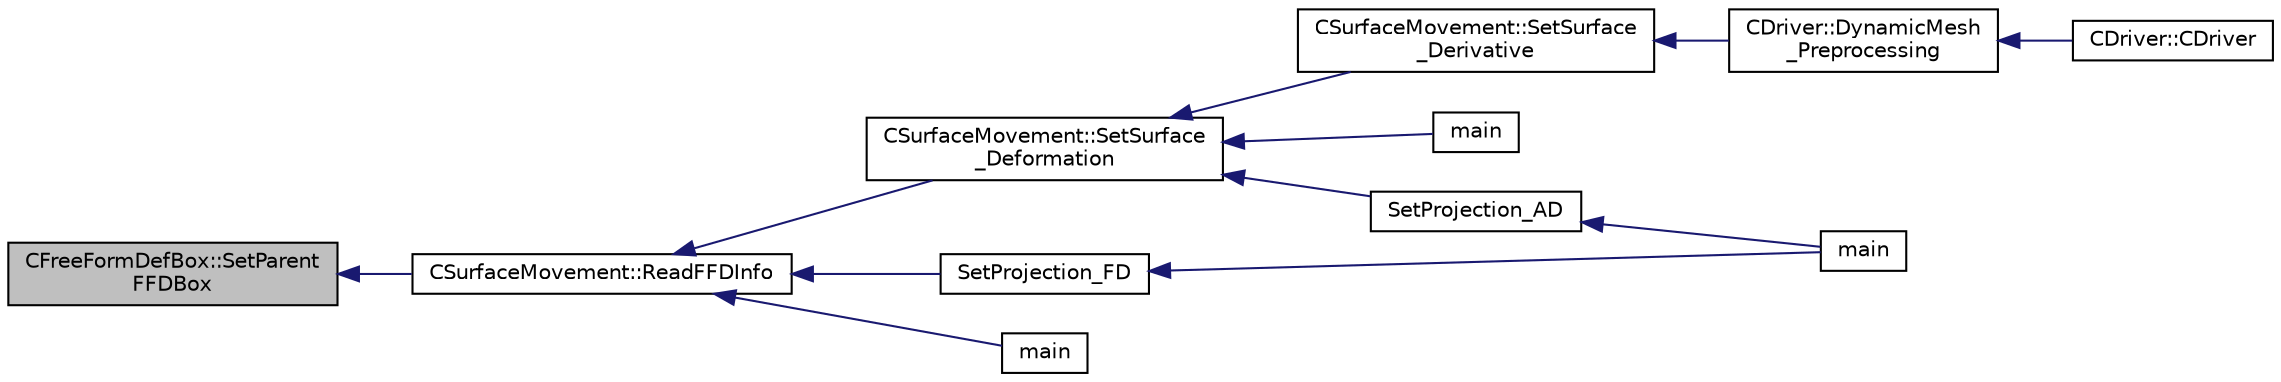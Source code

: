 digraph "CFreeFormDefBox::SetParentFFDBox"
{
  edge [fontname="Helvetica",fontsize="10",labelfontname="Helvetica",labelfontsize="10"];
  node [fontname="Helvetica",fontsize="10",shape=record];
  rankdir="LR";
  Node968 [label="CFreeFormDefBox::SetParent\lFFDBox",height=0.2,width=0.4,color="black", fillcolor="grey75", style="filled", fontcolor="black"];
  Node968 -> Node969 [dir="back",color="midnightblue",fontsize="10",style="solid",fontname="Helvetica"];
  Node969 [label="CSurfaceMovement::ReadFFDInfo",height=0.2,width=0.4,color="black", fillcolor="white", style="filled",URL="$class_c_surface_movement.html#a787a072698f52fcc1a4ca55e8052f205",tooltip="Read the free form information from the grid input file. "];
  Node969 -> Node970 [dir="back",color="midnightblue",fontsize="10",style="solid",fontname="Helvetica"];
  Node970 [label="CSurfaceMovement::SetSurface\l_Deformation",height=0.2,width=0.4,color="black", fillcolor="white", style="filled",URL="$class_c_surface_movement.html#a23bec9fbe1bcd7f6117100de93381ac3",tooltip="Set the surface/boundary deformation. "];
  Node970 -> Node971 [dir="back",color="midnightblue",fontsize="10",style="solid",fontname="Helvetica"];
  Node971 [label="CSurfaceMovement::SetSurface\l_Derivative",height=0.2,width=0.4,color="black", fillcolor="white", style="filled",URL="$class_c_surface_movement.html#af6aac73d04565bf6e9b81305b66e97e7",tooltip="Set derivatives of the surface/boundary deformation. "];
  Node971 -> Node972 [dir="back",color="midnightblue",fontsize="10",style="solid",fontname="Helvetica"];
  Node972 [label="CDriver::DynamicMesh\l_Preprocessing",height=0.2,width=0.4,color="black", fillcolor="white", style="filled",URL="$class_c_driver.html#af585d91d9c08dbddcc2b3e67dd5f5af9",tooltip="GridMovement_Preprocessing. "];
  Node972 -> Node973 [dir="back",color="midnightblue",fontsize="10",style="solid",fontname="Helvetica"];
  Node973 [label="CDriver::CDriver",height=0.2,width=0.4,color="black", fillcolor="white", style="filled",URL="$class_c_driver.html#a3fca4a013a6efa9bbb38fe78a86b5f3d",tooltip="Constructor of the class. "];
  Node970 -> Node974 [dir="back",color="midnightblue",fontsize="10",style="solid",fontname="Helvetica"];
  Node974 [label="main",height=0.2,width=0.4,color="black", fillcolor="white", style="filled",URL="$_s_u2___d_e_f_8cpp.html#a0ddf1224851353fc92bfbff6f499fa97"];
  Node970 -> Node975 [dir="back",color="midnightblue",fontsize="10",style="solid",fontname="Helvetica"];
  Node975 [label="SetProjection_AD",height=0.2,width=0.4,color="black", fillcolor="white", style="filled",URL="$_s_u2___d_o_t_8cpp.html#a3fceed882e8eb3d6796c8e8396af7d87",tooltip="Projection of the surface sensitivity using algorithmic differentiation (AD). "];
  Node975 -> Node976 [dir="back",color="midnightblue",fontsize="10",style="solid",fontname="Helvetica"];
  Node976 [label="main",height=0.2,width=0.4,color="black", fillcolor="white", style="filled",URL="$_s_u2___d_o_t_8cpp.html#a0ddf1224851353fc92bfbff6f499fa97"];
  Node969 -> Node977 [dir="back",color="midnightblue",fontsize="10",style="solid",fontname="Helvetica"];
  Node977 [label="SetProjection_FD",height=0.2,width=0.4,color="black", fillcolor="white", style="filled",URL="$_s_u2___d_o_t_8cpp.html#a5c5163a755085e03f1dfa23aeb7e21f2",tooltip="Projection of the surface sensitivity using finite differences (FD). "];
  Node977 -> Node976 [dir="back",color="midnightblue",fontsize="10",style="solid",fontname="Helvetica"];
  Node969 -> Node978 [dir="back",color="midnightblue",fontsize="10",style="solid",fontname="Helvetica"];
  Node978 [label="main",height=0.2,width=0.4,color="black", fillcolor="white", style="filled",URL="$_s_u2___g_e_o_8cpp.html#a0ddf1224851353fc92bfbff6f499fa97"];
}
